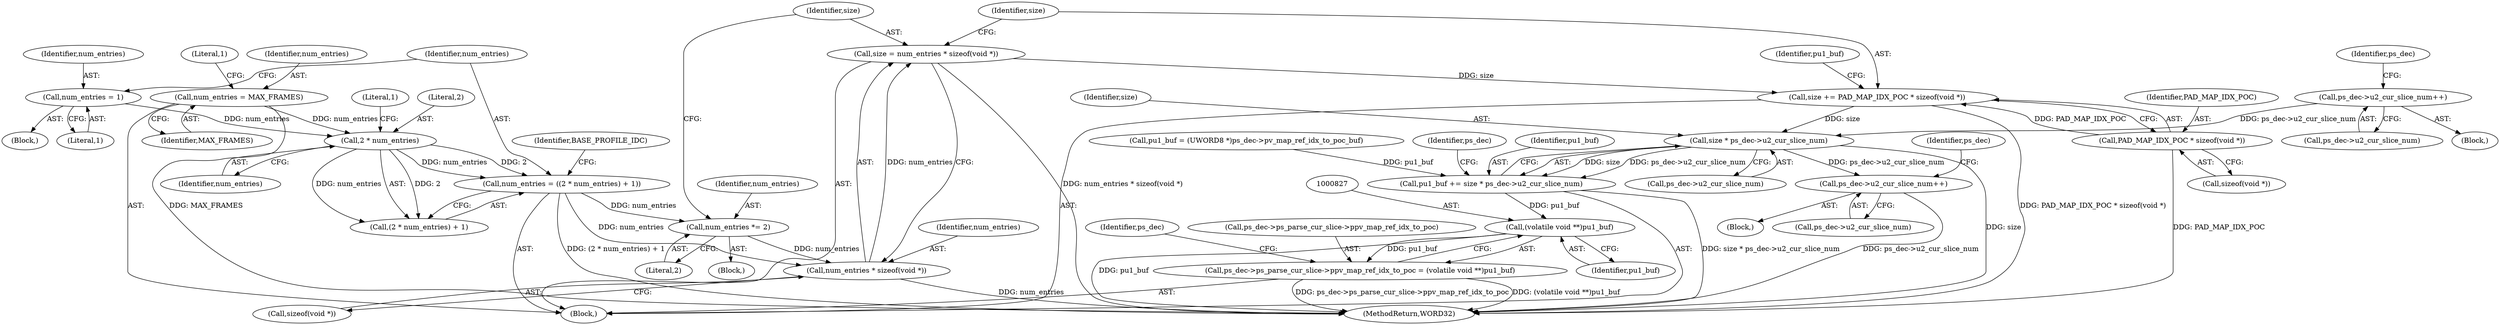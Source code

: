 digraph "1_Android_a78887bcffbc2995cf9ed72e0697acf560875e9e_1@pointer" {
"1000815" [label="(Call,size * ps_dec->u2_cur_slice_num)"];
"1000800" [label="(Call,size += PAD_MAP_IDX_POC * sizeof(void *))"];
"1000802" [label="(Call,PAD_MAP_IDX_POC * sizeof(void *))"];
"1000794" [label="(Call,size = num_entries * sizeof(void *))"];
"1000796" [label="(Call,num_entries * sizeof(void *))"];
"1000791" [label="(Call,num_entries *= 2)"];
"1000775" [label="(Call,num_entries = ((2 * num_entries) + 1))"];
"1000778" [label="(Call,2 * num_entries)"];
"1000772" [label="(Call,num_entries = 1)"];
"1000754" [label="(Call,num_entries = MAX_FRAMES)"];
"1000715" [label="(Call,ps_dec->u2_cur_slice_num++)"];
"1000813" [label="(Call,pu1_buf += size * ps_dec->u2_cur_slice_num)"];
"1000826" [label="(Call,(volatile void **)pu1_buf)"];
"1000820" [label="(Call,ps_dec->ps_parse_cur_slice->ppv_map_ref_idx_to_poc = (volatile void **)pu1_buf)"];
"1001302" [label="(Call,ps_dec->u2_cur_slice_num++)"];
"1000772" [label="(Call,num_entries = 1)"];
"1000755" [label="(Identifier,num_entries)"];
"1000791" [label="(Call,num_entries *= 2)"];
"1000779" [label="(Literal,2)"];
"1000750" [label="(Block,)"];
"1000796" [label="(Call,num_entries * sizeof(void *))"];
"1000721" [label="(Identifier,ps_dec)"];
"1000784" [label="(Identifier,BASE_PROFILE_IDC)"];
"1000771" [label="(Block,)"];
"1000828" [label="(Identifier,pu1_buf)"];
"1000798" [label="(Call,sizeof(void *))"];
"1000813" [label="(Call,pu1_buf += size * ps_dec->u2_cur_slice_num)"];
"1000804" [label="(Call,sizeof(void *))"];
"1001309" [label="(Identifier,ps_dec)"];
"1000803" [label="(Identifier,PAD_MAP_IDX_POC)"];
"1000781" [label="(Literal,1)"];
"1000760" [label="(Literal,1)"];
"1000775" [label="(Call,num_entries = ((2 * num_entries) + 1))"];
"1000817" [label="(Call,ps_dec->u2_cur_slice_num)"];
"1000716" [label="(Call,ps_dec->u2_cur_slice_num)"];
"1000136" [label="(Block,)"];
"1000816" [label="(Identifier,size)"];
"1000754" [label="(Call,num_entries = MAX_FRAMES)"];
"1000820" [label="(Call,ps_dec->ps_parse_cur_slice->ppv_map_ref_idx_to_poc = (volatile void **)pu1_buf)"];
"1000777" [label="(Call,(2 * num_entries) + 1)"];
"1000792" [label="(Identifier,num_entries)"];
"1000795" [label="(Identifier,size)"];
"1001303" [label="(Call,ps_dec->u2_cur_slice_num)"];
"1000826" [label="(Call,(volatile void **)pu1_buf)"];
"1000776" [label="(Identifier,num_entries)"];
"1000814" [label="(Identifier,pu1_buf)"];
"1000514" [label="(Block,)"];
"1000790" [label="(Block,)"];
"1000780" [label="(Identifier,num_entries)"];
"1001302" [label="(Call,ps_dec->u2_cur_slice_num++)"];
"1000806" [label="(Call,pu1_buf = (UWORD8 *)ps_dec->pv_map_ref_idx_to_poc_buf)"];
"1000823" [label="(Identifier,ps_dec)"];
"1000801" [label="(Identifier,size)"];
"1000715" [label="(Call,ps_dec->u2_cur_slice_num++)"];
"1000815" [label="(Call,size * ps_dec->u2_cur_slice_num)"];
"1000807" [label="(Identifier,pu1_buf)"];
"1000832" [label="(Identifier,ps_dec)"];
"1000800" [label="(Call,size += PAD_MAP_IDX_POC * sizeof(void *))"];
"1000778" [label="(Call,2 * num_entries)"];
"1000821" [label="(Call,ps_dec->ps_parse_cur_slice->ppv_map_ref_idx_to_poc)"];
"1000793" [label="(Literal,2)"];
"1000774" [label="(Literal,1)"];
"1001350" [label="(MethodReturn,WORD32)"];
"1000802" [label="(Call,PAD_MAP_IDX_POC * sizeof(void *))"];
"1000797" [label="(Identifier,num_entries)"];
"1000756" [label="(Identifier,MAX_FRAMES)"];
"1000773" [label="(Identifier,num_entries)"];
"1000794" [label="(Call,size = num_entries * sizeof(void *))"];
"1000815" -> "1000813"  [label="AST: "];
"1000815" -> "1000817"  [label="CFG: "];
"1000816" -> "1000815"  [label="AST: "];
"1000817" -> "1000815"  [label="AST: "];
"1000813" -> "1000815"  [label="CFG: "];
"1000815" -> "1001350"  [label="DDG: size"];
"1000815" -> "1000813"  [label="DDG: size"];
"1000815" -> "1000813"  [label="DDG: ps_dec->u2_cur_slice_num"];
"1000800" -> "1000815"  [label="DDG: size"];
"1000715" -> "1000815"  [label="DDG: ps_dec->u2_cur_slice_num"];
"1000815" -> "1001302"  [label="DDG: ps_dec->u2_cur_slice_num"];
"1000800" -> "1000750"  [label="AST: "];
"1000800" -> "1000802"  [label="CFG: "];
"1000801" -> "1000800"  [label="AST: "];
"1000802" -> "1000800"  [label="AST: "];
"1000807" -> "1000800"  [label="CFG: "];
"1000800" -> "1001350"  [label="DDG: PAD_MAP_IDX_POC * sizeof(void *)"];
"1000802" -> "1000800"  [label="DDG: PAD_MAP_IDX_POC"];
"1000794" -> "1000800"  [label="DDG: size"];
"1000802" -> "1000804"  [label="CFG: "];
"1000803" -> "1000802"  [label="AST: "];
"1000804" -> "1000802"  [label="AST: "];
"1000802" -> "1001350"  [label="DDG: PAD_MAP_IDX_POC"];
"1000794" -> "1000750"  [label="AST: "];
"1000794" -> "1000796"  [label="CFG: "];
"1000795" -> "1000794"  [label="AST: "];
"1000796" -> "1000794"  [label="AST: "];
"1000801" -> "1000794"  [label="CFG: "];
"1000794" -> "1001350"  [label="DDG: num_entries * sizeof(void *)"];
"1000796" -> "1000794"  [label="DDG: num_entries"];
"1000796" -> "1000798"  [label="CFG: "];
"1000797" -> "1000796"  [label="AST: "];
"1000798" -> "1000796"  [label="AST: "];
"1000796" -> "1001350"  [label="DDG: num_entries"];
"1000791" -> "1000796"  [label="DDG: num_entries"];
"1000775" -> "1000796"  [label="DDG: num_entries"];
"1000791" -> "1000790"  [label="AST: "];
"1000791" -> "1000793"  [label="CFG: "];
"1000792" -> "1000791"  [label="AST: "];
"1000793" -> "1000791"  [label="AST: "];
"1000795" -> "1000791"  [label="CFG: "];
"1000775" -> "1000791"  [label="DDG: num_entries"];
"1000775" -> "1000750"  [label="AST: "];
"1000775" -> "1000777"  [label="CFG: "];
"1000776" -> "1000775"  [label="AST: "];
"1000777" -> "1000775"  [label="AST: "];
"1000784" -> "1000775"  [label="CFG: "];
"1000775" -> "1001350"  [label="DDG: (2 * num_entries) + 1"];
"1000778" -> "1000775"  [label="DDG: 2"];
"1000778" -> "1000775"  [label="DDG: num_entries"];
"1000778" -> "1000777"  [label="AST: "];
"1000778" -> "1000780"  [label="CFG: "];
"1000779" -> "1000778"  [label="AST: "];
"1000780" -> "1000778"  [label="AST: "];
"1000781" -> "1000778"  [label="CFG: "];
"1000778" -> "1000777"  [label="DDG: 2"];
"1000778" -> "1000777"  [label="DDG: num_entries"];
"1000772" -> "1000778"  [label="DDG: num_entries"];
"1000754" -> "1000778"  [label="DDG: num_entries"];
"1000772" -> "1000771"  [label="AST: "];
"1000772" -> "1000774"  [label="CFG: "];
"1000773" -> "1000772"  [label="AST: "];
"1000774" -> "1000772"  [label="AST: "];
"1000776" -> "1000772"  [label="CFG: "];
"1000754" -> "1000750"  [label="AST: "];
"1000754" -> "1000756"  [label="CFG: "];
"1000755" -> "1000754"  [label="AST: "];
"1000756" -> "1000754"  [label="AST: "];
"1000760" -> "1000754"  [label="CFG: "];
"1000754" -> "1001350"  [label="DDG: MAX_FRAMES"];
"1000715" -> "1000514"  [label="AST: "];
"1000715" -> "1000716"  [label="CFG: "];
"1000716" -> "1000715"  [label="AST: "];
"1000721" -> "1000715"  [label="CFG: "];
"1000813" -> "1000750"  [label="AST: "];
"1000814" -> "1000813"  [label="AST: "];
"1000823" -> "1000813"  [label="CFG: "];
"1000813" -> "1001350"  [label="DDG: size * ps_dec->u2_cur_slice_num"];
"1000806" -> "1000813"  [label="DDG: pu1_buf"];
"1000813" -> "1000826"  [label="DDG: pu1_buf"];
"1000826" -> "1000820"  [label="AST: "];
"1000826" -> "1000828"  [label="CFG: "];
"1000827" -> "1000826"  [label="AST: "];
"1000828" -> "1000826"  [label="AST: "];
"1000820" -> "1000826"  [label="CFG: "];
"1000826" -> "1001350"  [label="DDG: pu1_buf"];
"1000826" -> "1000820"  [label="DDG: pu1_buf"];
"1000820" -> "1000750"  [label="AST: "];
"1000821" -> "1000820"  [label="AST: "];
"1000832" -> "1000820"  [label="CFG: "];
"1000820" -> "1001350"  [label="DDG: (volatile void **)pu1_buf"];
"1000820" -> "1001350"  [label="DDG: ps_dec->ps_parse_cur_slice->ppv_map_ref_idx_to_poc"];
"1001302" -> "1000136"  [label="AST: "];
"1001302" -> "1001303"  [label="CFG: "];
"1001303" -> "1001302"  [label="AST: "];
"1001309" -> "1001302"  [label="CFG: "];
"1001302" -> "1001350"  [label="DDG: ps_dec->u2_cur_slice_num"];
}
